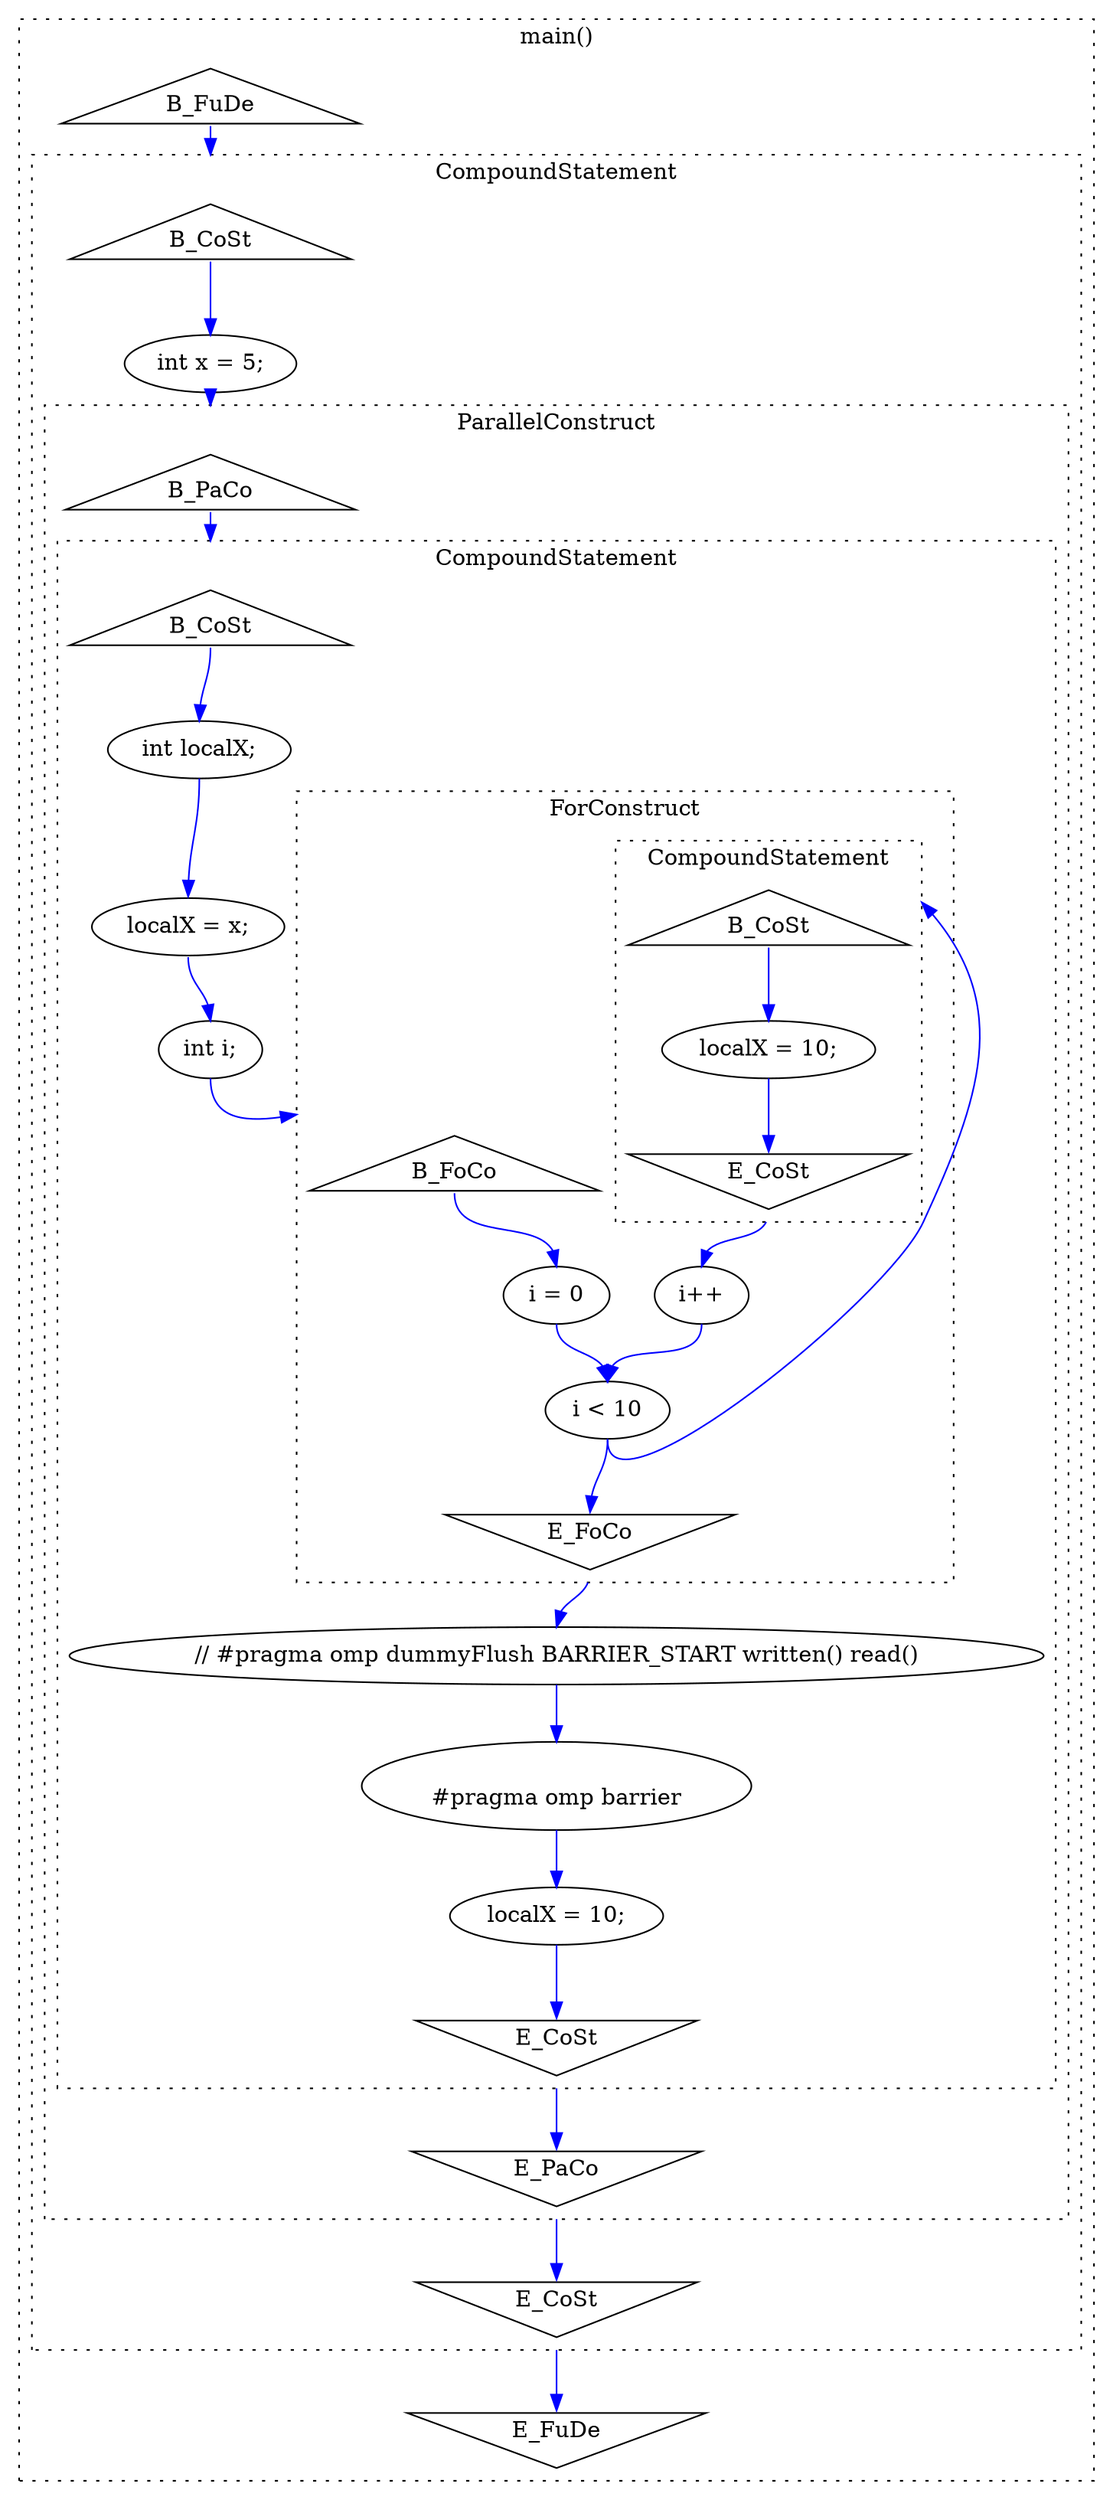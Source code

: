 digraph graph1890187342 {
	compound=true;
	edge[color=blue];
	subgraph cluster19986569 {
		compound=true;
		style=dotted;
		label="main()";
		node294184992[label="B_FuDe", shape="triangle"];
		node793315160[label="E_FuDe", shape="invtriangle"];
		subgraph cluster270397815 {
			compound=true;
			style=dotted;
			label="CompoundStatement";
			node376416077[label="B_CoSt", shape="triangle"];
			node1089504328[label="E_CoSt", shape="invtriangle"];
			node660879561[label="int x = 5;"];
			subgraph cluster1485697819 {
				compound=true;
				style=dotted;
				label="ParallelConstruct";
				node867398280[label="B_PaCo", shape="triangle"];
				node2007331442[label="E_PaCo", shape="invtriangle"];
				subgraph cluster1904324159 {
					compound=true;
					style=dotted;
					label="CompoundStatement";
					node1176735295[label="B_CoSt", shape="triangle"];
					node1848415041[label="E_CoSt", shape="invtriangle"];
					node843467284[label="int localX;"];
					node1313532469[label="localX = x;"];
					node339924917[label="int i;"];
					subgraph cluster624271064 {
						compound=true;
						style=dotted;
						label="ForConstruct";
						node564742142[label="B_FoCo", shape="triangle"];
						node90205195[label="E_FoCo", shape="invtriangle"];
						node135184888[label="i = 0"];
						node21257599[label="i < 10"];
						node1782148126[label="i++"];
						subgraph cluster1816089958 {
							compound=true;
							style=dotted;
							label="CompoundStatement";
							node306206744[label="B_CoSt", shape="triangle"];
							node827084938[label="E_CoSt", shape="invtriangle"];
							node280265505[label="localX = 10;"];
						}
					}
					node112619572[label="// #pragma omp dummyFlush BARRIER_START written() read()
"];
					node371619938[label="
#pragma omp barrier
"];
					node2040352617[label="localX = 10;"];
				}
			}
		}
	}
	node294184992 -> node376416077[tailport=s, headport=n, weight=8, lhead=cluster270397815];
	node376416077 -> node660879561[tailport=s, headport=n, weight=8];
	node660879561 -> node867398280[lhead=cluster1485697819, weight=8, tailport=s, headport=n];
	node867398280 -> node1176735295[tailport=s, headport=n, weight=8, lhead=cluster1904324159];
	node1176735295 -> node843467284[tailport=s, headport=n, weight=8];
	node843467284 -> node1313532469[weight=8, tailport=s, headport=n];
	node1313532469 -> node339924917[weight=8, tailport=s, headport=n];
	node339924917 -> node564742142[lhead=cluster624271064, weight=8, tailport=s, headport=n];
	node564742142 -> node135184888[tailport=s, headport=n, weight=8];
	node135184888 -> node21257599[weight=8, tailport=s, headport=n];
	node21257599 -> node306206744[lhead=cluster1816089958, weight=8, tailport=s, headport=n];
	node21257599 -> node90205195[weight=8, tailport=s, headport=n];
	node1782148126 -> node21257599[weight=8, tailport=s, headport=n];
	node306206744 -> node280265505[tailport=s, headport=n, weight=8];
	node280265505 -> node827084938[weight=8, tailport=s, headport=n];
	node827084938 -> node1782148126[tailport=s, headport=n, weight=8, ltail=cluster1816089958];
	node90205195 -> node112619572[tailport=s, headport=n, weight=8, ltail=cluster624271064];
	node112619572 -> node371619938[weight=8, tailport=s, headport=n];
	node371619938 -> node2040352617[weight=8, tailport=s, headport=n];
	node2040352617 -> node1848415041[weight=8, tailport=s, headport=n];
	node1848415041 -> node2007331442[tailport=s, headport=n, weight=8, ltail=cluster1904324159];
	node2007331442 -> node1089504328[tailport=s, headport=n, weight=8, ltail=cluster1485697819];
	node1089504328 -> node793315160[tailport=s, headport=n, weight=8, ltail=cluster270397815];
}
